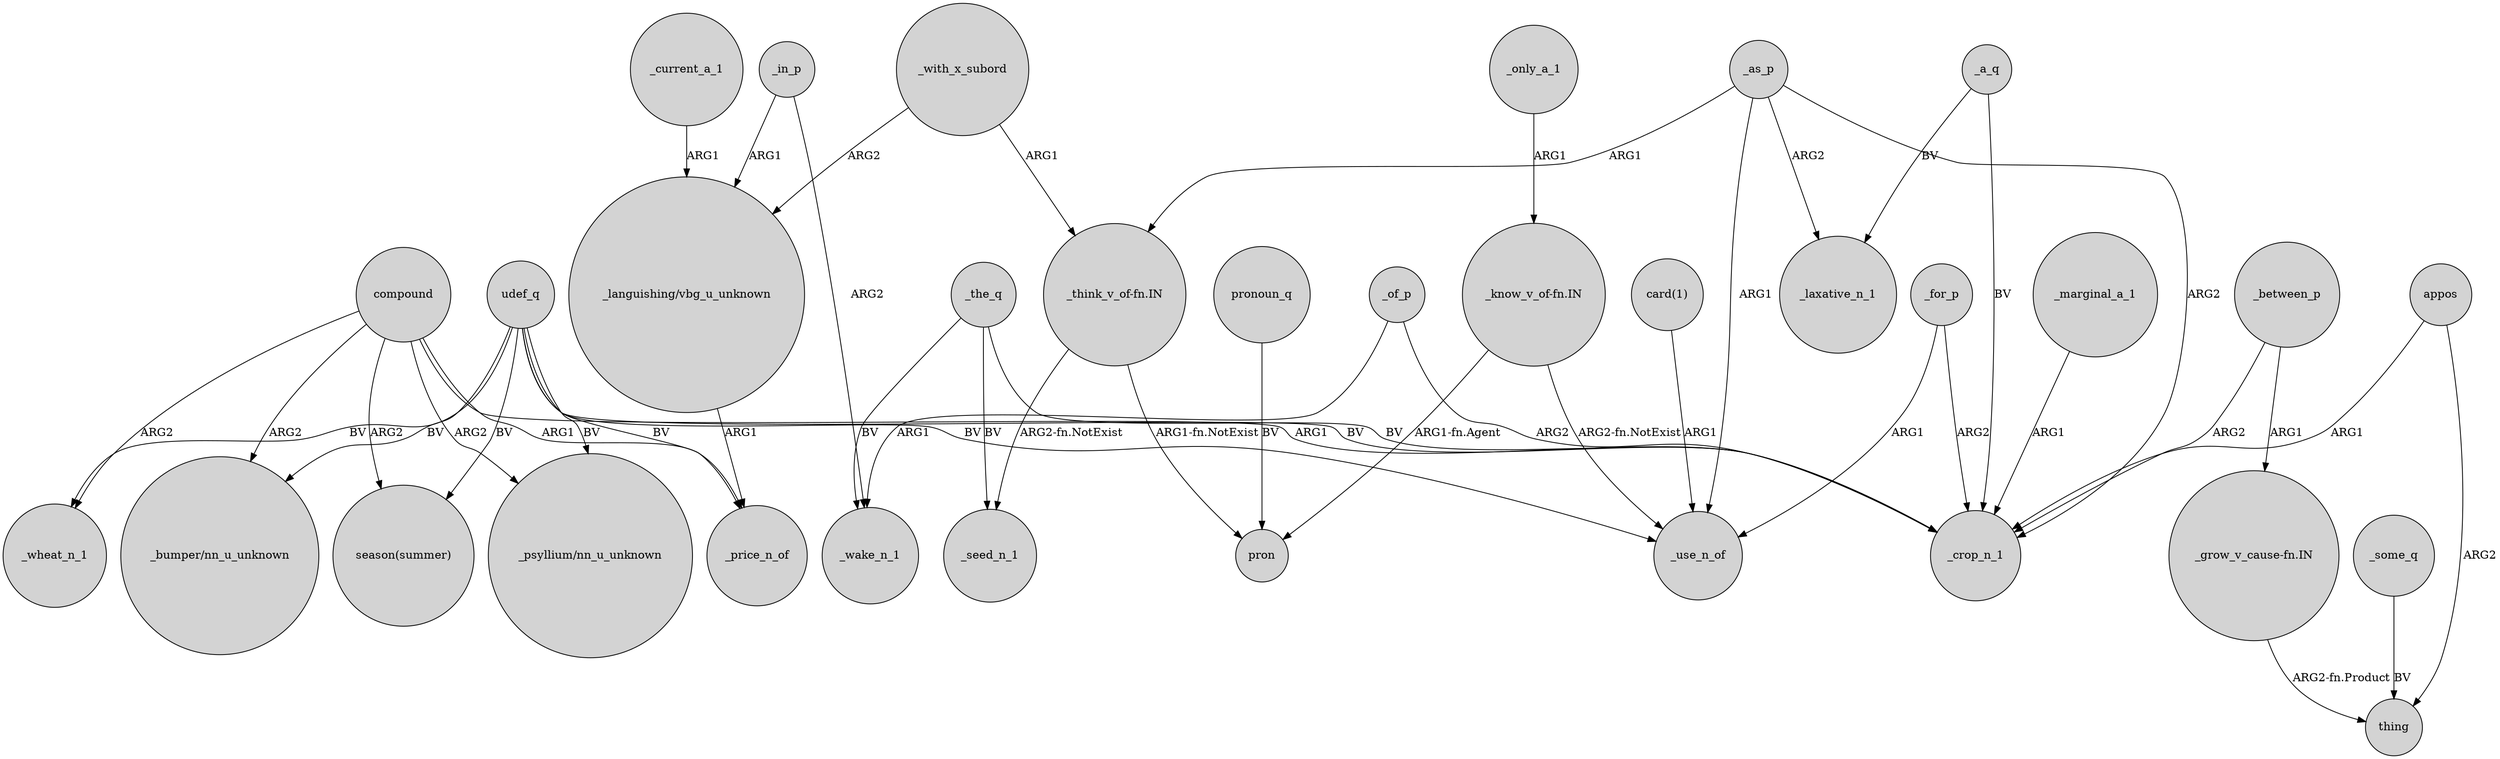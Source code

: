 digraph {
	node [shape=circle style=filled]
	"_think_v_of-fn.IN" -> _seed_n_1 [label="ARG2-fn.NotExist"]
	_the_q -> _crop_n_1 [label=BV]
	udef_q -> "_psyllium/nn_u_unknown" [label=BV]
	compound -> "season(summer)" [label=ARG2]
	_marginal_a_1 -> _crop_n_1 [label=ARG1]
	udef_q -> _price_n_of [label=BV]
	_the_q -> _wake_n_1 [label=BV]
	_some_q -> thing [label=BV]
	udef_q -> "season(summer)" [label=BV]
	_in_p -> "_languishing/vbg_u_unknown" [label=ARG1]
	_of_p -> _crop_n_1 [label=ARG2]
	udef_q -> _use_n_of [label=BV]
	_with_x_subord -> "_languishing/vbg_u_unknown" [label=ARG2]
	_between_p -> _crop_n_1 [label=ARG2]
	"_know_v_of-fn.IN" -> _use_n_of [label="ARG2-fn.NotExist"]
	_as_p -> _crop_n_1 [label=ARG2]
	compound -> _crop_n_1 [label=ARG1]
	appos -> _crop_n_1 [label=ARG1]
	_as_p -> "_think_v_of-fn.IN" [label=ARG1]
	_a_q -> _laxative_n_1 [label=BV]
	"_think_v_of-fn.IN" -> pron [label="ARG1-fn.NotExist"]
	"_grow_v_cause-fn.IN" -> thing [label="ARG2-fn.Product"]
	_with_x_subord -> "_think_v_of-fn.IN" [label=ARG1]
	compound -> _wheat_n_1 [label=ARG2]
	appos -> thing [label=ARG2]
	pronoun_q -> pron [label=BV]
	_only_a_1 -> "_know_v_of-fn.IN" [label=ARG1]
	"_know_v_of-fn.IN" -> pron [label="ARG1-fn.Agent"]
	_of_p -> _wake_n_1 [label=ARG1]
	_a_q -> _crop_n_1 [label=BV]
	_in_p -> _wake_n_1 [label=ARG2]
	_for_p -> _use_n_of [label=ARG1]
	_between_p -> "_grow_v_cause-fn.IN" [label=ARG1]
	"_languishing/vbg_u_unknown" -> _price_n_of [label=ARG1]
	compound -> "_bumper/nn_u_unknown" [label=ARG2]
	udef_q -> "_bumper/nn_u_unknown" [label=BV]
	udef_q -> _wheat_n_1 [label=BV]
	_current_a_1 -> "_languishing/vbg_u_unknown" [label=ARG1]
	_for_p -> _crop_n_1 [label=ARG2]
	udef_q -> _crop_n_1 [label=BV]
	_as_p -> _laxative_n_1 [label=ARG2]
	compound -> _price_n_of [label=ARG1]
	_the_q -> _seed_n_1 [label=BV]
	"card(1)" -> _use_n_of [label=ARG1]
	_as_p -> _use_n_of [label=ARG1]
	compound -> "_psyllium/nn_u_unknown" [label=ARG2]
}
